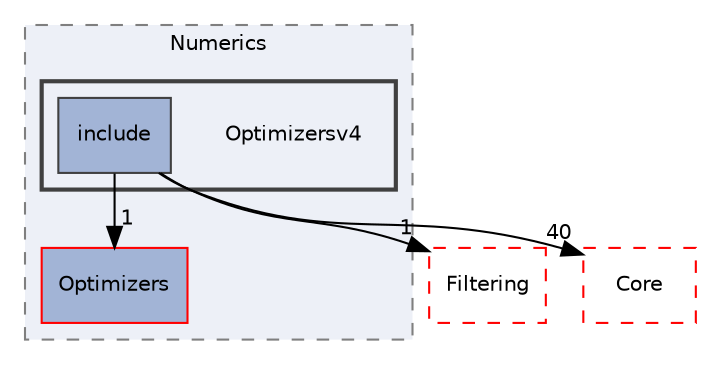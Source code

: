 digraph "Optimizersv4"
{
 // LATEX_PDF_SIZE
  edge [fontname="Helvetica",fontsize="10",labelfontname="Helvetica",labelfontsize="10"];
  node [fontname="Helvetica",fontsize="10",shape=record];
  compound=true
  subgraph clusterdir_57605c80b6a7e87d0adba2f2655cc3cb {
    graph [ bgcolor="#edf0f7", pencolor="grey50", style="filled,dashed,", label="Numerics", fontname="Helvetica", fontsize="10", URL="dir_57605c80b6a7e87d0adba2f2655cc3cb.html"]
  dir_33a5fbe70472a1bbdf281f060bf026c9 [shape=box, label="Optimizers", style="filled,", fillcolor="#a2b4d6", color="red", URL="dir_33a5fbe70472a1bbdf281f060bf026c9.html"];
  subgraph clusterdir_bc79ba03c9a484399389d8a2b66237d5 {
    graph [ bgcolor="#edf0f7", pencolor="grey25", style="filled,bold,", label="", fontname="Helvetica", fontsize="10", URL="dir_bc79ba03c9a484399389d8a2b66237d5.html"]
    dir_bc79ba03c9a484399389d8a2b66237d5 [shape=plaintext, label="Optimizersv4"];
  dir_4f569ab9d88f88475f32b40b2ce1e4e1 [shape=box, label="include", style="filled,", fillcolor="#a2b4d6", color="grey25", URL="dir_4f569ab9d88f88475f32b40b2ce1e4e1.html"];
  }
  }
  dir_6724b11ef9ad676a0a0c31463bff1d93 [shape=box, label="Filtering", style="dashed,", fillcolor="#edf0f7", color="red", URL="dir_6724b11ef9ad676a0a0c31463bff1d93.html"];
  dir_cac7f9cecb9aa42a0bd05452dddd8a21 [shape=box, label="Core", style="dashed,", fillcolor="#edf0f7", color="red", URL="dir_cac7f9cecb9aa42a0bd05452dddd8a21.html"];
  dir_4f569ab9d88f88475f32b40b2ce1e4e1->dir_33a5fbe70472a1bbdf281f060bf026c9 [headlabel="1", labeldistance=1.5 headhref="dir_000153_000211.html"];
  dir_4f569ab9d88f88475f32b40b2ce1e4e1->dir_6724b11ef9ad676a0a0c31463bff1d93 [headlabel="1", labeldistance=1.5 headhref="dir_000153_000030.html"];
  dir_4f569ab9d88f88475f32b40b2ce1e4e1->dir_cac7f9cecb9aa42a0bd05452dddd8a21 [headlabel="40", labeldistance=1.5 headhref="dir_000153_000014.html"];
}
